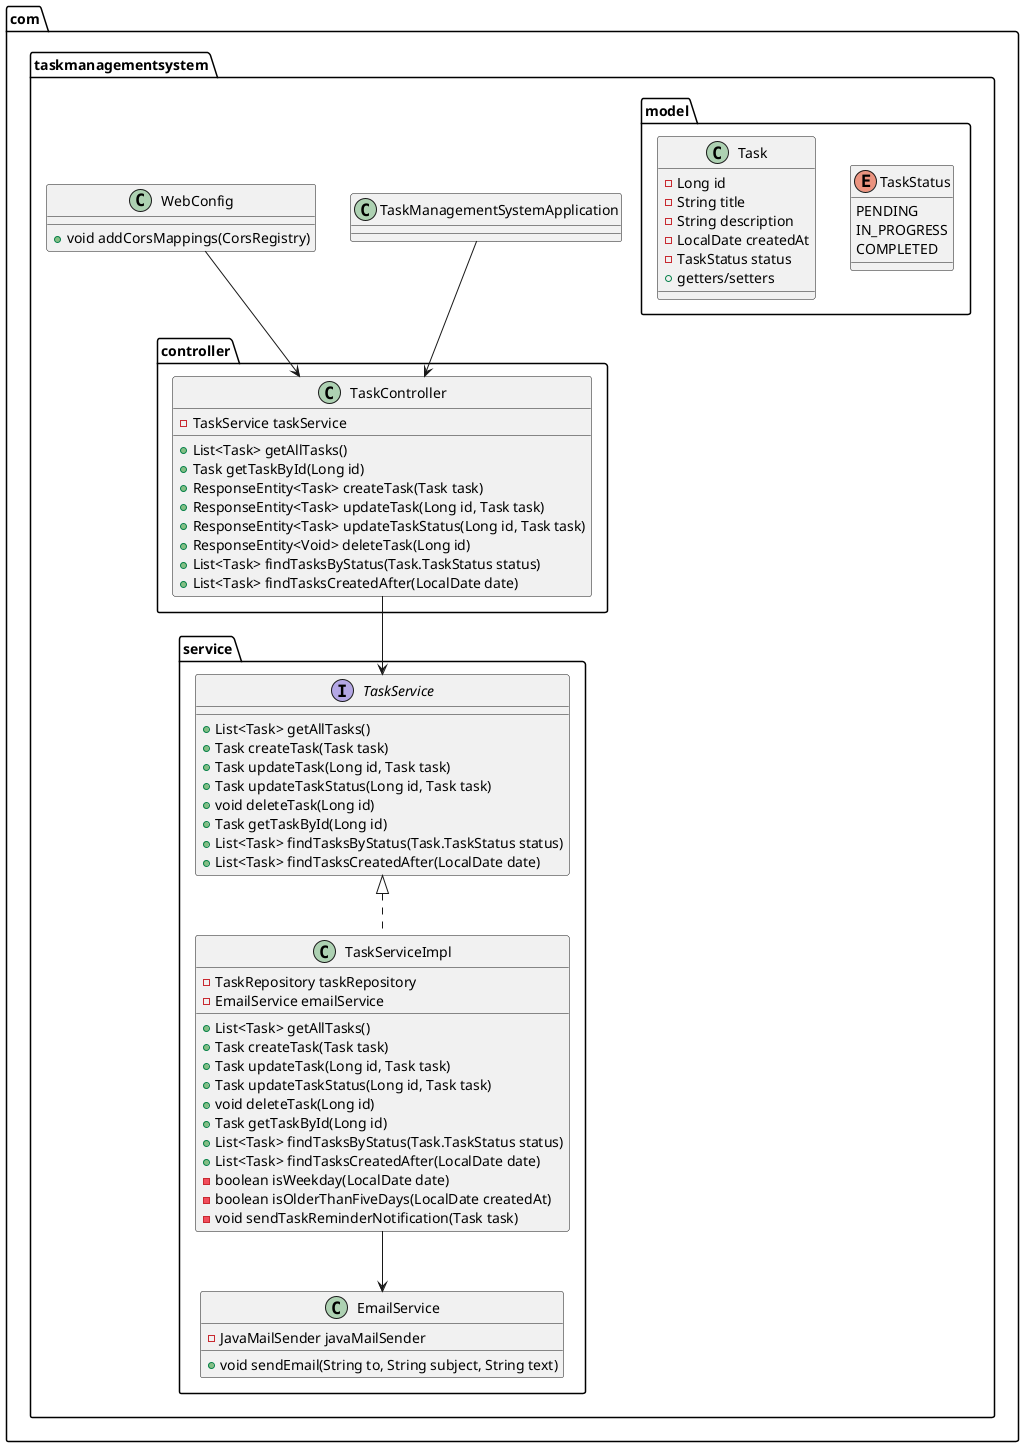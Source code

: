 @startuml

package "com.taskmanagementsystem" {
    class TaskManagementSystemApplication

    class WebConfig {
        + void addCorsMappings(CorsRegistry)
    }
}

package "com.taskmanagementsystem.controller" {
    class TaskController {
        - TaskService taskService
        + List<Task> getAllTasks()
        + Task getTaskById(Long id)
        + ResponseEntity<Task> createTask(Task task)
        + ResponseEntity<Task> updateTask(Long id, Task task)
        + ResponseEntity<Task> updateTaskStatus(Long id, Task task)
        + ResponseEntity<Void> deleteTask(Long id)
        + List<Task> findTasksByStatus(Task.TaskStatus status)
        + List<Task> findTasksCreatedAfter(LocalDate date)
    }
}

package "com.taskmanagementsystem.service" {
    interface TaskService {
        + List<Task> getAllTasks()
        + Task createTask(Task task)
        + Task updateTask(Long id, Task task)
        + Task updateTaskStatus(Long id, Task task)
        + void deleteTask(Long id)
        + Task getTaskById(Long id)
        + List<Task> findTasksByStatus(Task.TaskStatus status)
        + List<Task> findTasksCreatedAfter(LocalDate date)
    }

    class TaskServiceImpl {
        - TaskRepository taskRepository
        - EmailService emailService
        + List<Task> getAllTasks()
        + Task createTask(Task task)
        + Task updateTask(Long id, Task task)
        + Task updateTaskStatus(Long id, Task task)
        + void deleteTask(Long id)
        + Task getTaskById(Long id)
        + List<Task> findTasksByStatus(Task.TaskStatus status)
        + List<Task> findTasksCreatedAfter(LocalDate date)
        - boolean isWeekday(LocalDate date)
        - boolean isOlderThanFiveDays(LocalDate createdAt)
        - void sendTaskReminderNotification(Task task)
    }

    class EmailService {
        - JavaMailSender javaMailSender
        + void sendEmail(String to, String subject, String text)
    }
}

package "com.taskmanagementsystem.model" {
    enum TaskStatus {
        PENDING
        IN_PROGRESS
        COMPLETED
    }

    class Task {
        - Long id
        - String title
        - String description
        - LocalDate createdAt
        - TaskStatus status
        + getters/setters
    }
}

TaskService <|.. TaskServiceImpl
TaskController --> TaskService
TaskServiceImpl --> EmailService
TaskManagementSystemApplication --> TaskController
WebConfig --> TaskController

@enduml
